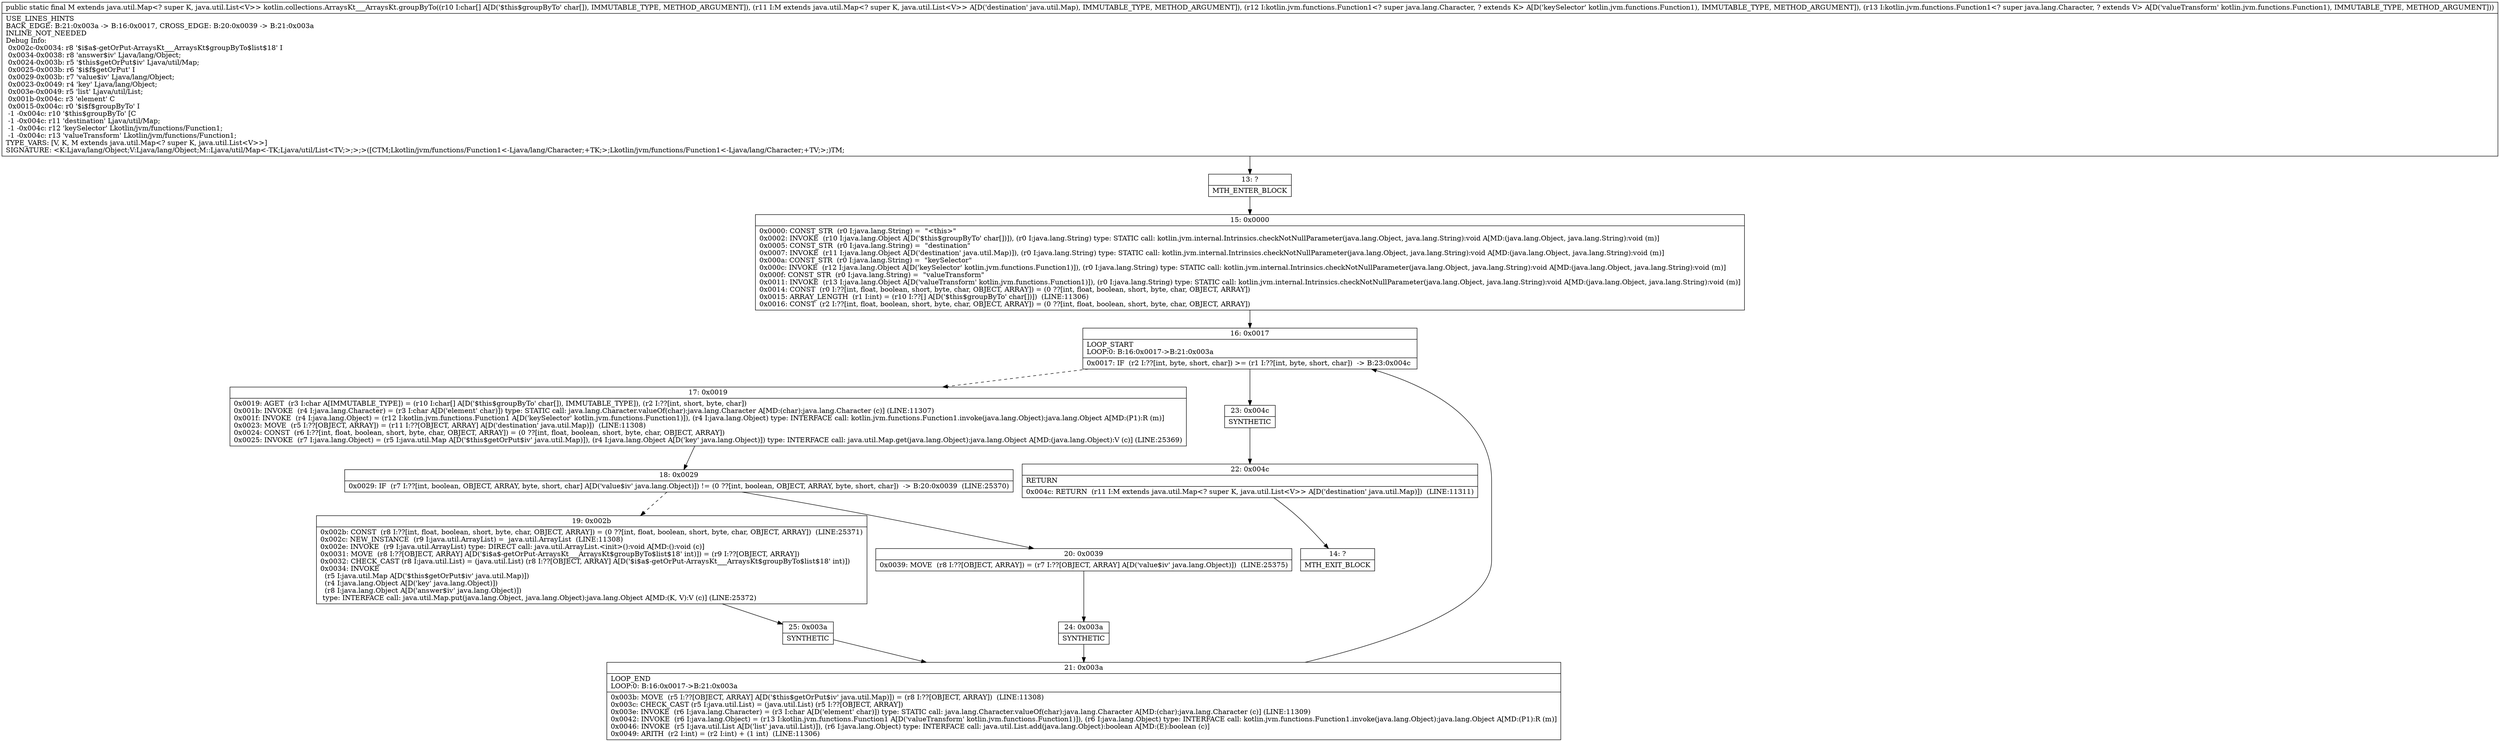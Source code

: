 digraph "CFG forkotlin.collections.ArraysKt___ArraysKt.groupByTo([CLjava\/util\/Map;Lkotlin\/jvm\/functions\/Function1;Lkotlin\/jvm\/functions\/Function1;)Ljava\/util\/Map;" {
Node_13 [shape=record,label="{13\:\ ?|MTH_ENTER_BLOCK\l}"];
Node_15 [shape=record,label="{15\:\ 0x0000|0x0000: CONST_STR  (r0 I:java.lang.String) =  \"\<this\>\" \l0x0002: INVOKE  (r10 I:java.lang.Object A[D('$this$groupByTo' char[])]), (r0 I:java.lang.String) type: STATIC call: kotlin.jvm.internal.Intrinsics.checkNotNullParameter(java.lang.Object, java.lang.String):void A[MD:(java.lang.Object, java.lang.String):void (m)]\l0x0005: CONST_STR  (r0 I:java.lang.String) =  \"destination\" \l0x0007: INVOKE  (r11 I:java.lang.Object A[D('destination' java.util.Map)]), (r0 I:java.lang.String) type: STATIC call: kotlin.jvm.internal.Intrinsics.checkNotNullParameter(java.lang.Object, java.lang.String):void A[MD:(java.lang.Object, java.lang.String):void (m)]\l0x000a: CONST_STR  (r0 I:java.lang.String) =  \"keySelector\" \l0x000c: INVOKE  (r12 I:java.lang.Object A[D('keySelector' kotlin.jvm.functions.Function1)]), (r0 I:java.lang.String) type: STATIC call: kotlin.jvm.internal.Intrinsics.checkNotNullParameter(java.lang.Object, java.lang.String):void A[MD:(java.lang.Object, java.lang.String):void (m)]\l0x000f: CONST_STR  (r0 I:java.lang.String) =  \"valueTransform\" \l0x0011: INVOKE  (r13 I:java.lang.Object A[D('valueTransform' kotlin.jvm.functions.Function1)]), (r0 I:java.lang.String) type: STATIC call: kotlin.jvm.internal.Intrinsics.checkNotNullParameter(java.lang.Object, java.lang.String):void A[MD:(java.lang.Object, java.lang.String):void (m)]\l0x0014: CONST  (r0 I:??[int, float, boolean, short, byte, char, OBJECT, ARRAY]) = (0 ??[int, float, boolean, short, byte, char, OBJECT, ARRAY]) \l0x0015: ARRAY_LENGTH  (r1 I:int) = (r10 I:??[] A[D('$this$groupByTo' char[])])  (LINE:11306)\l0x0016: CONST  (r2 I:??[int, float, boolean, short, byte, char, OBJECT, ARRAY]) = (0 ??[int, float, boolean, short, byte, char, OBJECT, ARRAY]) \l}"];
Node_16 [shape=record,label="{16\:\ 0x0017|LOOP_START\lLOOP:0: B:16:0x0017\-\>B:21:0x003a\l|0x0017: IF  (r2 I:??[int, byte, short, char]) \>= (r1 I:??[int, byte, short, char])  \-\> B:23:0x004c \l}"];
Node_17 [shape=record,label="{17\:\ 0x0019|0x0019: AGET  (r3 I:char A[IMMUTABLE_TYPE]) = (r10 I:char[] A[D('$this$groupByTo' char[]), IMMUTABLE_TYPE]), (r2 I:??[int, short, byte, char]) \l0x001b: INVOKE  (r4 I:java.lang.Character) = (r3 I:char A[D('element' char)]) type: STATIC call: java.lang.Character.valueOf(char):java.lang.Character A[MD:(char):java.lang.Character (c)] (LINE:11307)\l0x001f: INVOKE  (r4 I:java.lang.Object) = (r12 I:kotlin.jvm.functions.Function1 A[D('keySelector' kotlin.jvm.functions.Function1)]), (r4 I:java.lang.Object) type: INTERFACE call: kotlin.jvm.functions.Function1.invoke(java.lang.Object):java.lang.Object A[MD:(P1):R (m)]\l0x0023: MOVE  (r5 I:??[OBJECT, ARRAY]) = (r11 I:??[OBJECT, ARRAY] A[D('destination' java.util.Map)])  (LINE:11308)\l0x0024: CONST  (r6 I:??[int, float, boolean, short, byte, char, OBJECT, ARRAY]) = (0 ??[int, float, boolean, short, byte, char, OBJECT, ARRAY]) \l0x0025: INVOKE  (r7 I:java.lang.Object) = (r5 I:java.util.Map A[D('$this$getOrPut$iv' java.util.Map)]), (r4 I:java.lang.Object A[D('key' java.lang.Object)]) type: INTERFACE call: java.util.Map.get(java.lang.Object):java.lang.Object A[MD:(java.lang.Object):V (c)] (LINE:25369)\l}"];
Node_18 [shape=record,label="{18\:\ 0x0029|0x0029: IF  (r7 I:??[int, boolean, OBJECT, ARRAY, byte, short, char] A[D('value$iv' java.lang.Object)]) != (0 ??[int, boolean, OBJECT, ARRAY, byte, short, char])  \-\> B:20:0x0039  (LINE:25370)\l}"];
Node_19 [shape=record,label="{19\:\ 0x002b|0x002b: CONST  (r8 I:??[int, float, boolean, short, byte, char, OBJECT, ARRAY]) = (0 ??[int, float, boolean, short, byte, char, OBJECT, ARRAY])  (LINE:25371)\l0x002c: NEW_INSTANCE  (r9 I:java.util.ArrayList) =  java.util.ArrayList  (LINE:11308)\l0x002e: INVOKE  (r9 I:java.util.ArrayList) type: DIRECT call: java.util.ArrayList.\<init\>():void A[MD:():void (c)]\l0x0031: MOVE  (r8 I:??[OBJECT, ARRAY] A[D('$i$a$\-getOrPut\-ArraysKt___ArraysKt$groupByTo$list$18' int)]) = (r9 I:??[OBJECT, ARRAY]) \l0x0032: CHECK_CAST (r8 I:java.util.List) = (java.util.List) (r8 I:??[OBJECT, ARRAY] A[D('$i$a$\-getOrPut\-ArraysKt___ArraysKt$groupByTo$list$18' int)]) \l0x0034: INVOKE  \l  (r5 I:java.util.Map A[D('$this$getOrPut$iv' java.util.Map)])\l  (r4 I:java.lang.Object A[D('key' java.lang.Object)])\l  (r8 I:java.lang.Object A[D('answer$iv' java.lang.Object)])\l type: INTERFACE call: java.util.Map.put(java.lang.Object, java.lang.Object):java.lang.Object A[MD:(K, V):V (c)] (LINE:25372)\l}"];
Node_25 [shape=record,label="{25\:\ 0x003a|SYNTHETIC\l}"];
Node_21 [shape=record,label="{21\:\ 0x003a|LOOP_END\lLOOP:0: B:16:0x0017\-\>B:21:0x003a\l|0x003b: MOVE  (r5 I:??[OBJECT, ARRAY] A[D('$this$getOrPut$iv' java.util.Map)]) = (r8 I:??[OBJECT, ARRAY])  (LINE:11308)\l0x003c: CHECK_CAST (r5 I:java.util.List) = (java.util.List) (r5 I:??[OBJECT, ARRAY]) \l0x003e: INVOKE  (r6 I:java.lang.Character) = (r3 I:char A[D('element' char)]) type: STATIC call: java.lang.Character.valueOf(char):java.lang.Character A[MD:(char):java.lang.Character (c)] (LINE:11309)\l0x0042: INVOKE  (r6 I:java.lang.Object) = (r13 I:kotlin.jvm.functions.Function1 A[D('valueTransform' kotlin.jvm.functions.Function1)]), (r6 I:java.lang.Object) type: INTERFACE call: kotlin.jvm.functions.Function1.invoke(java.lang.Object):java.lang.Object A[MD:(P1):R (m)]\l0x0046: INVOKE  (r5 I:java.util.List A[D('list' java.util.List)]), (r6 I:java.lang.Object) type: INTERFACE call: java.util.List.add(java.lang.Object):boolean A[MD:(E):boolean (c)]\l0x0049: ARITH  (r2 I:int) = (r2 I:int) + (1 int)  (LINE:11306)\l}"];
Node_20 [shape=record,label="{20\:\ 0x0039|0x0039: MOVE  (r8 I:??[OBJECT, ARRAY]) = (r7 I:??[OBJECT, ARRAY] A[D('value$iv' java.lang.Object)])  (LINE:25375)\l}"];
Node_24 [shape=record,label="{24\:\ 0x003a|SYNTHETIC\l}"];
Node_23 [shape=record,label="{23\:\ 0x004c|SYNTHETIC\l}"];
Node_22 [shape=record,label="{22\:\ 0x004c|RETURN\l|0x004c: RETURN  (r11 I:M extends java.util.Map\<? super K, java.util.List\<V\>\> A[D('destination' java.util.Map)])  (LINE:11311)\l}"];
Node_14 [shape=record,label="{14\:\ ?|MTH_EXIT_BLOCK\l}"];
MethodNode[shape=record,label="{public static final M extends java.util.Map\<? super K, java.util.List\<V\>\> kotlin.collections.ArraysKt___ArraysKt.groupByTo((r10 I:char[] A[D('$this$groupByTo' char[]), IMMUTABLE_TYPE, METHOD_ARGUMENT]), (r11 I:M extends java.util.Map\<? super K, java.util.List\<V\>\> A[D('destination' java.util.Map), IMMUTABLE_TYPE, METHOD_ARGUMENT]), (r12 I:kotlin.jvm.functions.Function1\<? super java.lang.Character, ? extends K\> A[D('keySelector' kotlin.jvm.functions.Function1), IMMUTABLE_TYPE, METHOD_ARGUMENT]), (r13 I:kotlin.jvm.functions.Function1\<? super java.lang.Character, ? extends V\> A[D('valueTransform' kotlin.jvm.functions.Function1), IMMUTABLE_TYPE, METHOD_ARGUMENT]))  | USE_LINES_HINTS\lBACK_EDGE: B:21:0x003a \-\> B:16:0x0017, CROSS_EDGE: B:20:0x0039 \-\> B:21:0x003a\lINLINE_NOT_NEEDED\lDebug Info:\l  0x002c\-0x0034: r8 '$i$a$\-getOrPut\-ArraysKt___ArraysKt$groupByTo$list$18' I\l  0x0034\-0x0038: r8 'answer$iv' Ljava\/lang\/Object;\l  0x0024\-0x003b: r5 '$this$getOrPut$iv' Ljava\/util\/Map;\l  0x0025\-0x003b: r6 '$i$f$getOrPut' I\l  0x0029\-0x003b: r7 'value$iv' Ljava\/lang\/Object;\l  0x0023\-0x0049: r4 'key' Ljava\/lang\/Object;\l  0x003e\-0x0049: r5 'list' Ljava\/util\/List;\l  0x001b\-0x004c: r3 'element' C\l  0x0015\-0x004c: r0 '$i$f$groupByTo' I\l  \-1 \-0x004c: r10 '$this$groupByTo' [C\l  \-1 \-0x004c: r11 'destination' Ljava\/util\/Map;\l  \-1 \-0x004c: r12 'keySelector' Lkotlin\/jvm\/functions\/Function1;\l  \-1 \-0x004c: r13 'valueTransform' Lkotlin\/jvm\/functions\/Function1;\lTYPE_VARS: [V, K, M extends java.util.Map\<? super K, java.util.List\<V\>\>]\lSIGNATURE: \<K:Ljava\/lang\/Object;V:Ljava\/lang\/Object;M::Ljava\/util\/Map\<\-TK;Ljava\/util\/List\<TV;\>;\>;\>([CTM;Lkotlin\/jvm\/functions\/Function1\<\-Ljava\/lang\/Character;+TK;\>;Lkotlin\/jvm\/functions\/Function1\<\-Ljava\/lang\/Character;+TV;\>;)TM;\l}"];
MethodNode -> Node_13;Node_13 -> Node_15;
Node_15 -> Node_16;
Node_16 -> Node_17[style=dashed];
Node_16 -> Node_23;
Node_17 -> Node_18;
Node_18 -> Node_19[style=dashed];
Node_18 -> Node_20;
Node_19 -> Node_25;
Node_25 -> Node_21;
Node_21 -> Node_16;
Node_20 -> Node_24;
Node_24 -> Node_21;
Node_23 -> Node_22;
Node_22 -> Node_14;
}

